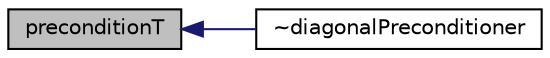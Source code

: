 digraph "preconditionT"
{
  bgcolor="transparent";
  edge [fontname="Helvetica",fontsize="10",labelfontname="Helvetica",labelfontsize="10"];
  node [fontname="Helvetica",fontsize="10",shape=record];
  rankdir="LR";
  Node1 [label="preconditionT",height=0.2,width=0.4,color="black", fillcolor="grey75", style="filled", fontcolor="black"];
  Node1 -> Node2 [dir="back",color="midnightblue",fontsize="10",style="solid",fontname="Helvetica"];
  Node2 [label="~diagonalPreconditioner",height=0.2,width=0.4,color="black",URL="$a00516.html#af99caaa80e4a1d5de1d03af28a1fc660",tooltip="Destructor. "];
}
